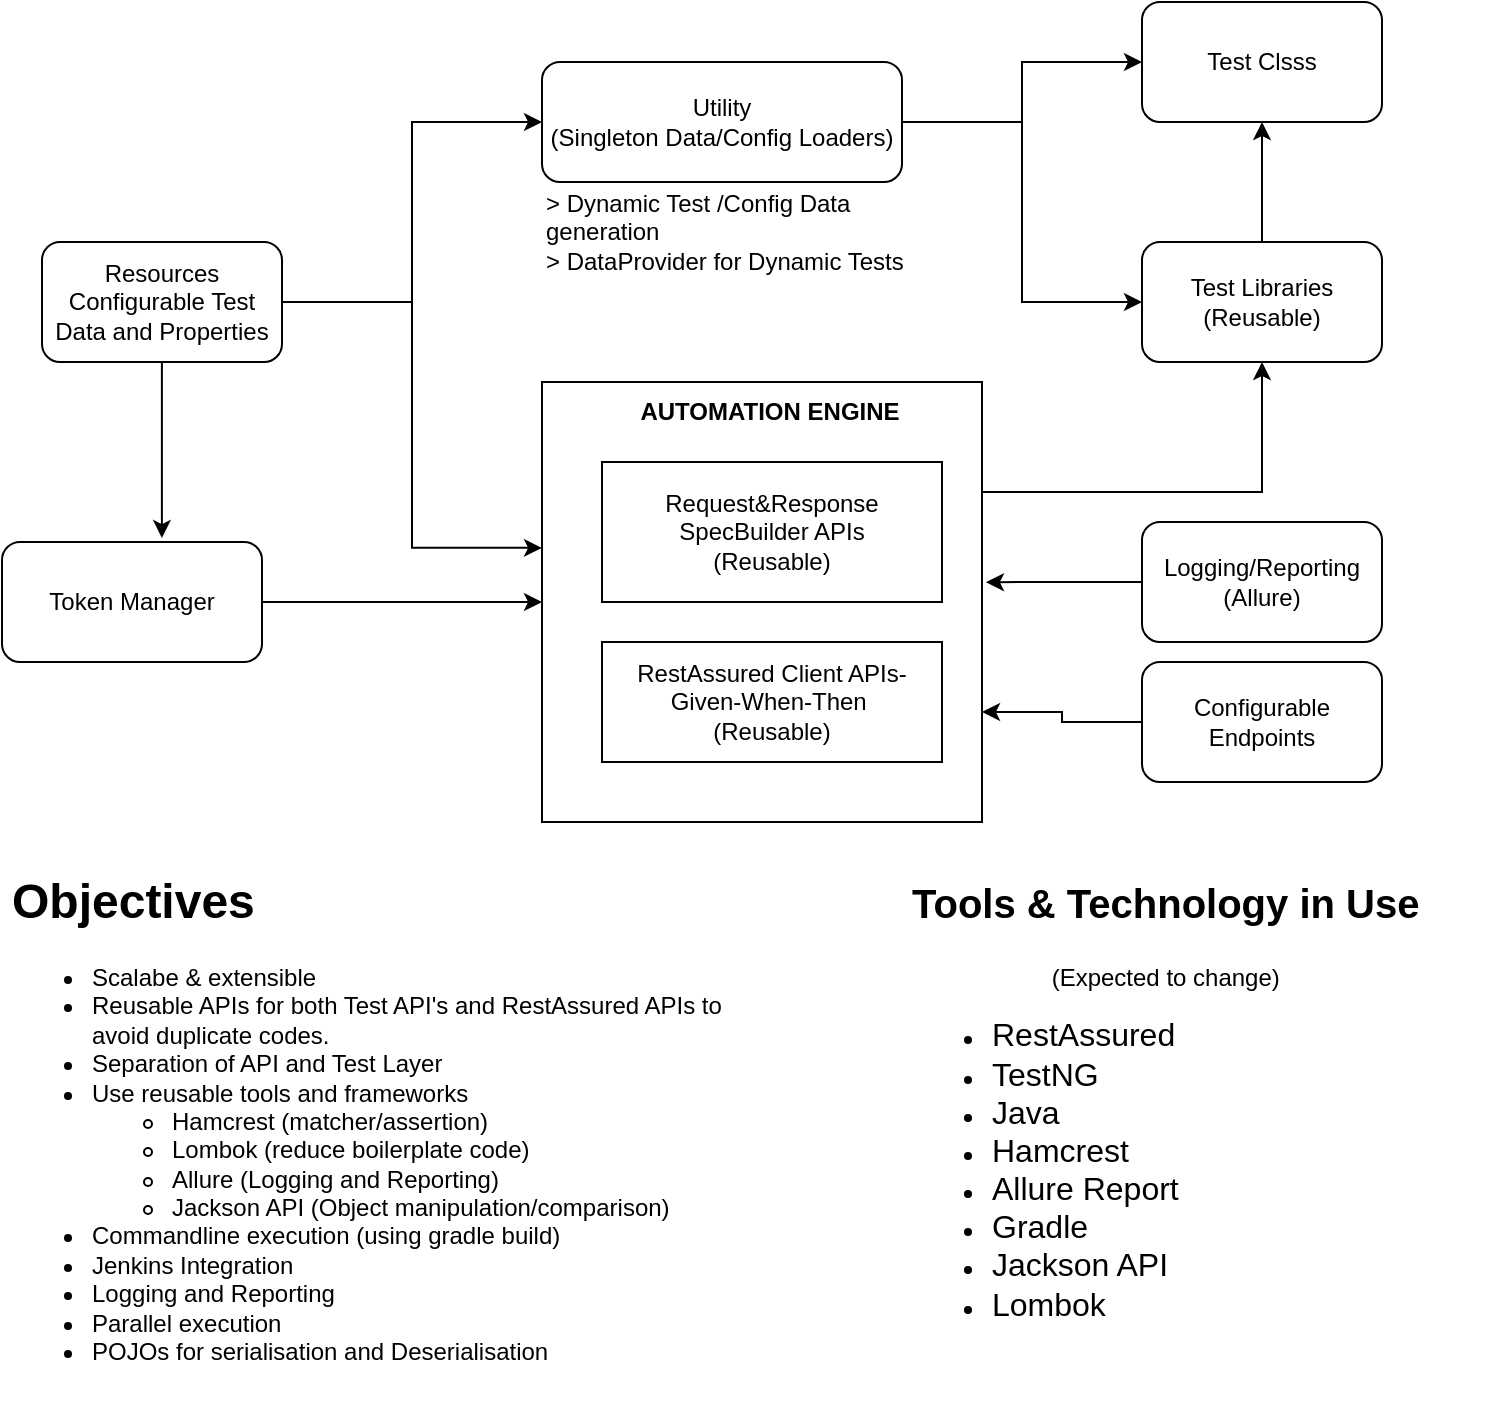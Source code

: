 <mxfile version="20.5.3" type="github">
  <diagram id="C5RBs43oDa-KdzZeNtuy" name="Page-1">
    <mxGraphModel dx="995" dy="744" grid="1" gridSize="10" guides="1" tooltips="1" connect="1" arrows="1" fold="1" page="1" pageScale="1" pageWidth="827" pageHeight="1169" math="0" shadow="0">
      <root>
        <mxCell id="WIyWlLk6GJQsqaUBKTNV-0" />
        <mxCell id="WIyWlLk6GJQsqaUBKTNV-1" parent="WIyWlLk6GJQsqaUBKTNV-0" />
        <mxCell id="C-iHeUXCDEazz8vT2Lmx-29" style="edgeStyle=orthogonalEdgeStyle;rounded=0;orthogonalLoop=1;jettySize=auto;html=1;exitX=1;exitY=0.25;exitDx=0;exitDy=0;entryX=0.5;entryY=1;entryDx=0;entryDy=0;endArrow=classic;endFill=1;" edge="1" parent="WIyWlLk6GJQsqaUBKTNV-1" source="C-iHeUXCDEazz8vT2Lmx-2" target="C-iHeUXCDEazz8vT2Lmx-13">
          <mxGeometry relative="1" as="geometry" />
        </mxCell>
        <mxCell id="C-iHeUXCDEazz8vT2Lmx-2" value="" style="whiteSpace=wrap;html=1;aspect=fixed;" vertex="1" parent="WIyWlLk6GJQsqaUBKTNV-1">
          <mxGeometry x="300" y="220" width="220" height="220" as="geometry" />
        </mxCell>
        <mxCell id="C-iHeUXCDEazz8vT2Lmx-9" value="Request&amp;amp;Response SpecBuilder APIs&lt;br&gt;(Reusable)" style="rounded=0;whiteSpace=wrap;html=1;" vertex="1" parent="WIyWlLk6GJQsqaUBKTNV-1">
          <mxGeometry x="330" y="260" width="170" height="70" as="geometry" />
        </mxCell>
        <mxCell id="C-iHeUXCDEazz8vT2Lmx-10" value="RestAssured Client APIs-Given-When-Then&amp;nbsp;&lt;br&gt;(Reusable)" style="rounded=0;whiteSpace=wrap;html=1;" vertex="1" parent="WIyWlLk6GJQsqaUBKTNV-1">
          <mxGeometry x="330" y="350" width="170" height="60" as="geometry" />
        </mxCell>
        <mxCell id="C-iHeUXCDEazz8vT2Lmx-25" style="edgeStyle=orthogonalEdgeStyle;rounded=0;orthogonalLoop=1;jettySize=auto;html=1;entryX=0;entryY=0.5;entryDx=0;entryDy=0;endArrow=classic;endFill=1;" edge="1" parent="WIyWlLk6GJQsqaUBKTNV-1" source="C-iHeUXCDEazz8vT2Lmx-11" target="C-iHeUXCDEazz8vT2Lmx-2">
          <mxGeometry relative="1" as="geometry" />
        </mxCell>
        <mxCell id="C-iHeUXCDEazz8vT2Lmx-11" value="Token Manager" style="rounded=1;whiteSpace=wrap;html=1;" vertex="1" parent="WIyWlLk6GJQsqaUBKTNV-1">
          <mxGeometry x="30" y="300" width="130" height="60" as="geometry" />
        </mxCell>
        <mxCell id="C-iHeUXCDEazz8vT2Lmx-14" value="" style="edgeStyle=orthogonalEdgeStyle;rounded=0;orthogonalLoop=1;jettySize=auto;html=1;endArrow=classic;endFill=1;exitX=0.5;exitY=0;exitDx=0;exitDy=0;entryX=0.5;entryY=1;entryDx=0;entryDy=0;" edge="1" parent="WIyWlLk6GJQsqaUBKTNV-1" source="C-iHeUXCDEazz8vT2Lmx-13" target="C-iHeUXCDEazz8vT2Lmx-12">
          <mxGeometry relative="1" as="geometry">
            <mxPoint x="660" y="150" as="sourcePoint" />
            <mxPoint x="640" y="100" as="targetPoint" />
          </mxGeometry>
        </mxCell>
        <mxCell id="C-iHeUXCDEazz8vT2Lmx-12" value="Test Clsss" style="rounded=1;whiteSpace=wrap;html=1;" vertex="1" parent="WIyWlLk6GJQsqaUBKTNV-1">
          <mxGeometry x="600" y="30" width="120" height="60" as="geometry" />
        </mxCell>
        <mxCell id="C-iHeUXCDEazz8vT2Lmx-13" value="Test Libraries&lt;br&gt;(Reusable)" style="rounded=1;whiteSpace=wrap;html=1;" vertex="1" parent="WIyWlLk6GJQsqaUBKTNV-1">
          <mxGeometry x="600" y="150" width="120" height="60" as="geometry" />
        </mxCell>
        <mxCell id="C-iHeUXCDEazz8vT2Lmx-22" style="edgeStyle=orthogonalEdgeStyle;rounded=0;orthogonalLoop=1;jettySize=auto;html=1;entryX=0;entryY=0.5;entryDx=0;entryDy=0;endArrow=classic;endFill=1;" edge="1" parent="WIyWlLk6GJQsqaUBKTNV-1" source="C-iHeUXCDEazz8vT2Lmx-16" target="C-iHeUXCDEazz8vT2Lmx-13">
          <mxGeometry relative="1" as="geometry" />
        </mxCell>
        <mxCell id="C-iHeUXCDEazz8vT2Lmx-24" style="edgeStyle=orthogonalEdgeStyle;rounded=0;orthogonalLoop=1;jettySize=auto;html=1;entryX=0;entryY=0.5;entryDx=0;entryDy=0;endArrow=classic;endFill=1;" edge="1" parent="WIyWlLk6GJQsqaUBKTNV-1" source="C-iHeUXCDEazz8vT2Lmx-16" target="C-iHeUXCDEazz8vT2Lmx-12">
          <mxGeometry relative="1" as="geometry" />
        </mxCell>
        <mxCell id="C-iHeUXCDEazz8vT2Lmx-16" value="Utility&lt;br&gt;(Singleton Data/Config Loaders)" style="rounded=1;whiteSpace=wrap;html=1;" vertex="1" parent="WIyWlLk6GJQsqaUBKTNV-1">
          <mxGeometry x="300" y="60" width="180" height="60" as="geometry" />
        </mxCell>
        <mxCell id="C-iHeUXCDEazz8vT2Lmx-20" value="&lt;div style=&quot;&quot;&gt;&amp;gt; Dynamic Test /Config Data generation&lt;/div&gt;&amp;gt; DataProvider for Dynamic Tests" style="text;html=1;strokeColor=none;fillColor=none;align=left;verticalAlign=middle;whiteSpace=wrap;rounded=0;" vertex="1" parent="WIyWlLk6GJQsqaUBKTNV-1">
          <mxGeometry x="300" y="120" width="190" height="50" as="geometry" />
        </mxCell>
        <mxCell id="C-iHeUXCDEazz8vT2Lmx-28" style="edgeStyle=orthogonalEdgeStyle;rounded=0;orthogonalLoop=1;jettySize=auto;html=1;entryX=1.009;entryY=0.455;entryDx=0;entryDy=0;entryPerimeter=0;endArrow=classic;endFill=1;" edge="1" parent="WIyWlLk6GJQsqaUBKTNV-1" source="C-iHeUXCDEazz8vT2Lmx-26" target="C-iHeUXCDEazz8vT2Lmx-2">
          <mxGeometry relative="1" as="geometry" />
        </mxCell>
        <mxCell id="C-iHeUXCDEazz8vT2Lmx-26" value="Logging/Reporting (Allure)" style="rounded=1;whiteSpace=wrap;html=1;" vertex="1" parent="WIyWlLk6GJQsqaUBKTNV-1">
          <mxGeometry x="600" y="290" width="120" height="60" as="geometry" />
        </mxCell>
        <mxCell id="C-iHeUXCDEazz8vT2Lmx-34" value="&lt;b&gt;AUTOMATION ENGINE&lt;/b&gt;" style="text;html=1;strokeColor=none;fillColor=none;align=center;verticalAlign=middle;whiteSpace=wrap;rounded=0;" vertex="1" parent="WIyWlLk6GJQsqaUBKTNV-1">
          <mxGeometry x="339" y="220" width="150" height="30" as="geometry" />
        </mxCell>
        <mxCell id="C-iHeUXCDEazz8vT2Lmx-38" style="edgeStyle=orthogonalEdgeStyle;rounded=0;orthogonalLoop=1;jettySize=auto;html=1;entryX=0;entryY=0.377;entryDx=0;entryDy=0;entryPerimeter=0;endArrow=classic;endFill=1;" edge="1" parent="WIyWlLk6GJQsqaUBKTNV-1" source="C-iHeUXCDEazz8vT2Lmx-36" target="C-iHeUXCDEazz8vT2Lmx-2">
          <mxGeometry relative="1" as="geometry" />
        </mxCell>
        <mxCell id="C-iHeUXCDEazz8vT2Lmx-42" style="edgeStyle=orthogonalEdgeStyle;rounded=0;orthogonalLoop=1;jettySize=auto;html=1;entryX=0;entryY=0.5;entryDx=0;entryDy=0;fontSize=12;endArrow=classic;endFill=1;" edge="1" parent="WIyWlLk6GJQsqaUBKTNV-1" source="C-iHeUXCDEazz8vT2Lmx-36" target="C-iHeUXCDEazz8vT2Lmx-16">
          <mxGeometry relative="1" as="geometry" />
        </mxCell>
        <mxCell id="C-iHeUXCDEazz8vT2Lmx-44" style="edgeStyle=orthogonalEdgeStyle;rounded=0;orthogonalLoop=1;jettySize=auto;html=1;entryX=0.615;entryY=-0.033;entryDx=0;entryDy=0;entryPerimeter=0;fontSize=12;endArrow=classic;endFill=1;" edge="1" parent="WIyWlLk6GJQsqaUBKTNV-1" source="C-iHeUXCDEazz8vT2Lmx-36" target="C-iHeUXCDEazz8vT2Lmx-11">
          <mxGeometry relative="1" as="geometry" />
        </mxCell>
        <mxCell id="C-iHeUXCDEazz8vT2Lmx-36" value="Resources&lt;br&gt;Configurable Test Data and Properties" style="rounded=1;whiteSpace=wrap;html=1;" vertex="1" parent="WIyWlLk6GJQsqaUBKTNV-1">
          <mxGeometry x="50" y="150" width="120" height="60" as="geometry" />
        </mxCell>
        <mxCell id="C-iHeUXCDEazz8vT2Lmx-39" value="&lt;h1&gt;Objectives&lt;/h1&gt;&lt;p&gt;&lt;/p&gt;&lt;ul&gt;&lt;li&gt;Scalabe &amp;amp; extensible&lt;/li&gt;&lt;li&gt;Reusable APIs for both Test API&#39;s and RestAssured APIs to avoid duplicate codes.&lt;/li&gt;&lt;li&gt;Separation of API and Test Layer&lt;/li&gt;&lt;li&gt;Use reusable tools and frameworks&amp;nbsp;&lt;/li&gt;&lt;ul&gt;&lt;li&gt;Hamcrest (matcher/assertion)&lt;/li&gt;&lt;li&gt;Lombok (reduce boilerplate code)&lt;/li&gt;&lt;li&gt;Allure (Logging and Reporting)&lt;/li&gt;&lt;li&gt;Jackson API (Object manipulation/comparison)&lt;/li&gt;&lt;/ul&gt;&lt;li&gt;Commandline execution (using gradle build)&lt;/li&gt;&lt;li&gt;Jenkins Integration&lt;/li&gt;&lt;li&gt;Logging and Reporting&lt;/li&gt;&lt;li&gt;Parallel execution&lt;/li&gt;&lt;li&gt;POJOs for serialisation and Deserialisation&amp;nbsp;&lt;/li&gt;&lt;/ul&gt;&lt;p&gt;&lt;/p&gt;" style="text;html=1;strokeColor=none;fillColor=none;spacing=5;spacingTop=-20;whiteSpace=wrap;overflow=hidden;rounded=0;" vertex="1" parent="WIyWlLk6GJQsqaUBKTNV-1">
          <mxGeometry x="30" y="460" width="380" height="270" as="geometry" />
        </mxCell>
        <mxCell id="C-iHeUXCDEazz8vT2Lmx-40" value="&lt;h1&gt;&lt;font style=&quot;font-size: 20px;&quot;&gt;Tools &amp;amp; Technology in Use&lt;/font&gt;&lt;/h1&gt;&lt;div style=&quot;text-align: center;&quot;&gt;&lt;font style=&quot;font-size: 12px;&quot;&gt;(Expected to change)&lt;/font&gt;&lt;/div&gt;&lt;div&gt;&lt;ul&gt;&lt;li&gt;&lt;span style=&quot;font-size: medium;&quot;&gt;RestAssured&lt;/span&gt;&lt;/li&gt;&lt;li&gt;&lt;span style=&quot;font-size: medium;&quot;&gt;TestNG&lt;/span&gt;&lt;br&gt;&lt;/li&gt;&lt;li&gt;&lt;span style=&quot;font-size: medium;&quot;&gt;Java&lt;/span&gt;&lt;/li&gt;&lt;li&gt;&lt;span style=&quot;font-size: medium;&quot;&gt;Hamcrest&lt;/span&gt;&lt;/li&gt;&lt;li&gt;&lt;span style=&quot;font-size: medium;&quot;&gt;Allure Report&lt;/span&gt;&lt;/li&gt;&lt;li&gt;&lt;span style=&quot;font-size: medium;&quot;&gt;Gradle&lt;/span&gt;&lt;/li&gt;&lt;li&gt;&lt;span style=&quot;font-size: medium;&quot;&gt;Jackson API&lt;/span&gt;&lt;/li&gt;&lt;li&gt;&lt;span style=&quot;font-size: medium;&quot;&gt;Lombok&lt;/span&gt;&lt;/li&gt;&lt;/ul&gt;&lt;/div&gt;&lt;div&gt;&lt;font size=&quot;3&quot;&gt;&lt;br&gt;&lt;/font&gt;&lt;/div&gt;" style="text;html=1;strokeColor=none;fillColor=none;spacing=5;spacingTop=-20;whiteSpace=wrap;overflow=hidden;rounded=0;" vertex="1" parent="WIyWlLk6GJQsqaUBKTNV-1">
          <mxGeometry x="480" y="460" width="300" height="240" as="geometry" />
        </mxCell>
        <mxCell id="C-iHeUXCDEazz8vT2Lmx-45" style="edgeStyle=orthogonalEdgeStyle;rounded=0;orthogonalLoop=1;jettySize=auto;html=1;exitX=0;exitY=0.5;exitDx=0;exitDy=0;entryX=1;entryY=0.75;entryDx=0;entryDy=0;fontSize=12;endArrow=classic;endFill=1;" edge="1" parent="WIyWlLk6GJQsqaUBKTNV-1" source="C-iHeUXCDEazz8vT2Lmx-41" target="C-iHeUXCDEazz8vT2Lmx-2">
          <mxGeometry relative="1" as="geometry" />
        </mxCell>
        <mxCell id="C-iHeUXCDEazz8vT2Lmx-41" value="Configurable Endpoints" style="rounded=1;whiteSpace=wrap;html=1;fontSize=12;" vertex="1" parent="WIyWlLk6GJQsqaUBKTNV-1">
          <mxGeometry x="600" y="360" width="120" height="60" as="geometry" />
        </mxCell>
      </root>
    </mxGraphModel>
  </diagram>
</mxfile>
